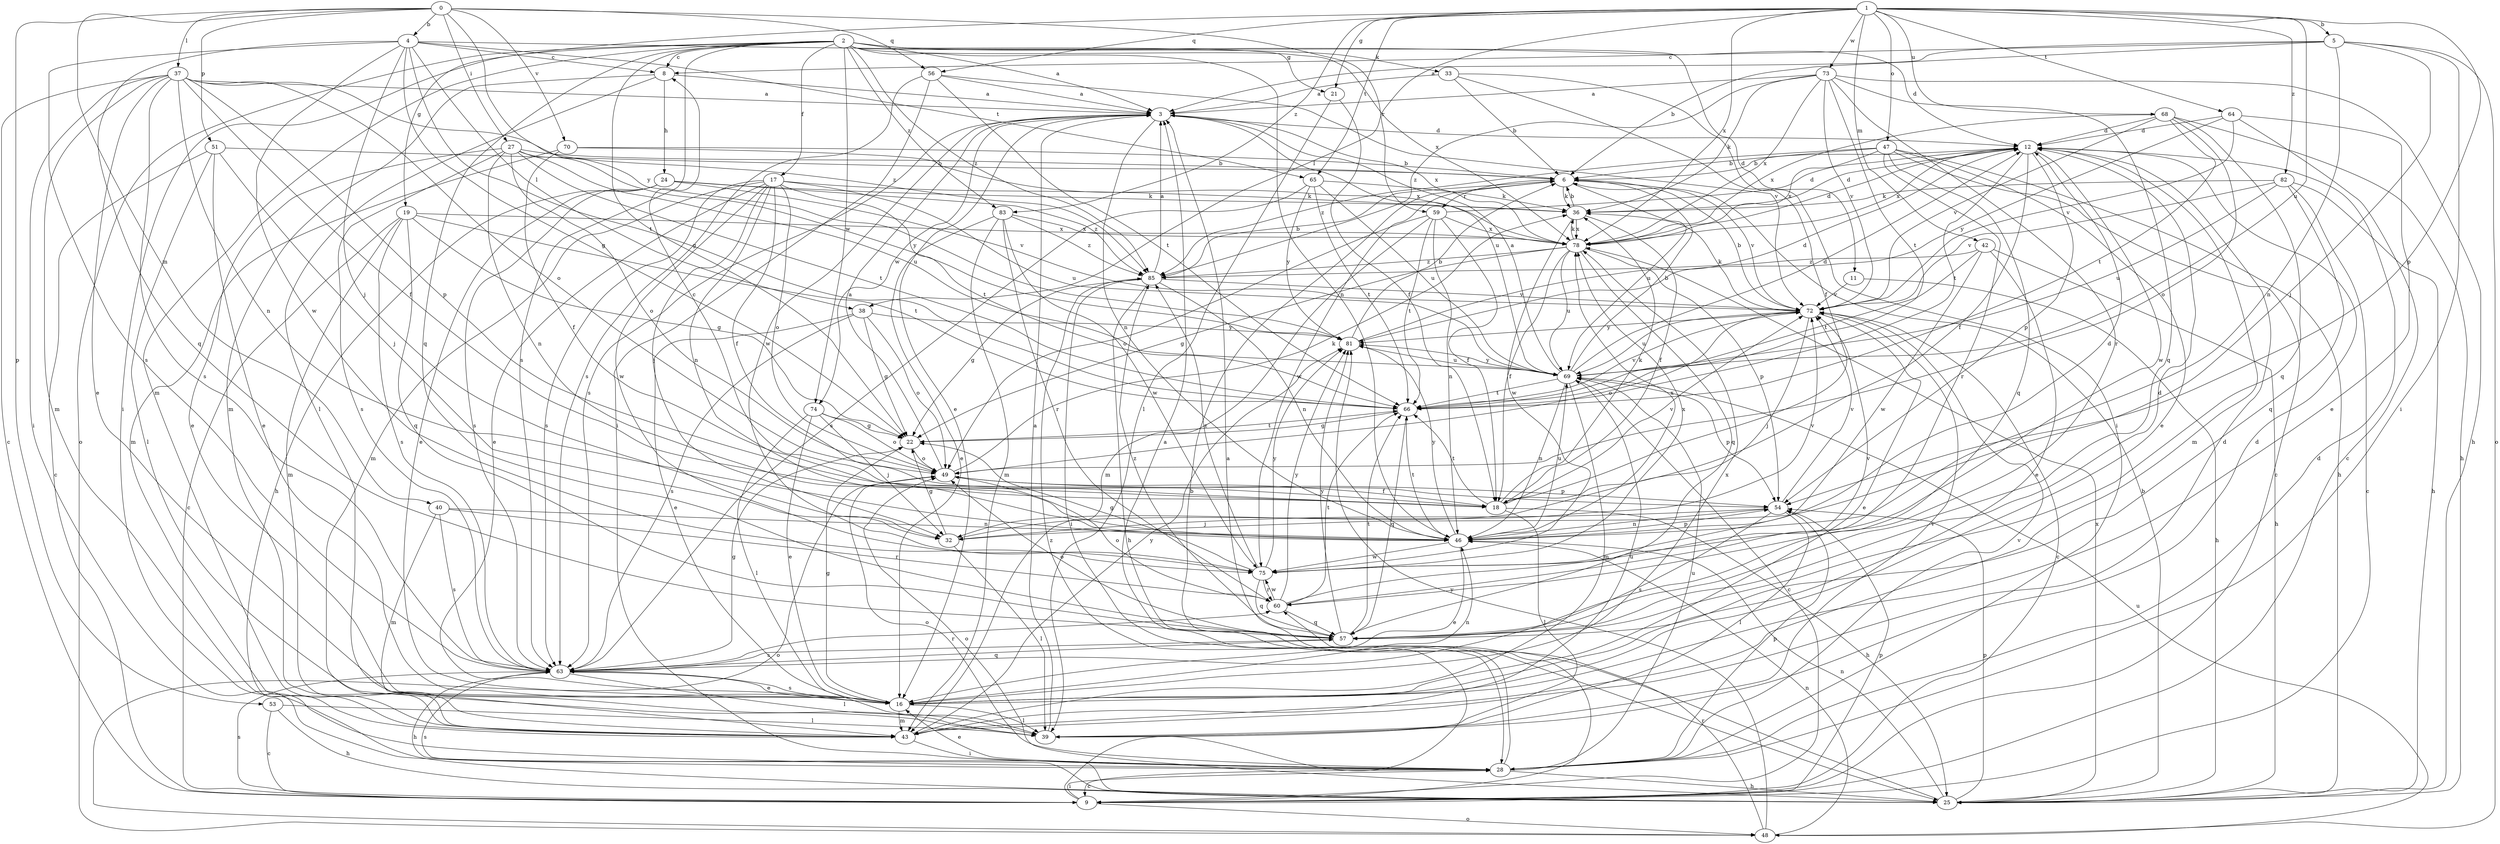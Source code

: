 strict digraph  {
0;
1;
2;
3;
4;
5;
6;
8;
9;
11;
12;
16;
17;
18;
19;
21;
22;
24;
25;
27;
28;
32;
33;
36;
37;
38;
39;
40;
42;
43;
46;
47;
48;
49;
51;
53;
54;
56;
57;
59;
60;
63;
64;
65;
66;
68;
69;
70;
72;
73;
74;
75;
78;
81;
82;
83;
85;
0 -> 4  [label=b];
0 -> 27  [label=i];
0 -> 37  [label=l];
0 -> 40  [label=m];
0 -> 51  [label=p];
0 -> 53  [label=p];
0 -> 56  [label=q];
0 -> 59  [label=r];
0 -> 70  [label=v];
0 -> 81  [label=y];
1 -> 5  [label=b];
1 -> 19  [label=g];
1 -> 21  [label=g];
1 -> 38  [label=l];
1 -> 42  [label=m];
1 -> 47  [label=o];
1 -> 54  [label=p];
1 -> 56  [label=q];
1 -> 64  [label=t];
1 -> 65  [label=t];
1 -> 68  [label=u];
1 -> 69  [label=u];
1 -> 73  [label=w];
1 -> 78  [label=x];
1 -> 82  [label=z];
1 -> 83  [label=z];
2 -> 3  [label=a];
2 -> 8  [label=c];
2 -> 11  [label=d];
2 -> 17  [label=f];
2 -> 21  [label=g];
2 -> 22  [label=g];
2 -> 28  [label=i];
2 -> 33  [label=k];
2 -> 43  [label=m];
2 -> 46  [label=n];
2 -> 48  [label=o];
2 -> 57  [label=q];
2 -> 63  [label=s];
2 -> 74  [label=w];
2 -> 78  [label=x];
2 -> 83  [label=z];
2 -> 85  [label=z];
3 -> 12  [label=d];
3 -> 16  [label=e];
3 -> 46  [label=n];
3 -> 63  [label=s];
3 -> 69  [label=u];
3 -> 74  [label=w];
3 -> 75  [label=w];
3 -> 78  [label=x];
4 -> 8  [label=c];
4 -> 12  [label=d];
4 -> 22  [label=g];
4 -> 32  [label=j];
4 -> 38  [label=l];
4 -> 57  [label=q];
4 -> 63  [label=s];
4 -> 65  [label=t];
4 -> 66  [label=t];
4 -> 75  [label=w];
5 -> 3  [label=a];
5 -> 6  [label=b];
5 -> 8  [label=c];
5 -> 28  [label=i];
5 -> 32  [label=j];
5 -> 46  [label=n];
5 -> 48  [label=o];
6 -> 36  [label=k];
6 -> 59  [label=r];
6 -> 69  [label=u];
6 -> 72  [label=v];
6 -> 75  [label=w];
8 -> 3  [label=a];
8 -> 24  [label=h];
8 -> 39  [label=l];
8 -> 43  [label=m];
9 -> 6  [label=b];
9 -> 28  [label=i];
9 -> 48  [label=o];
9 -> 54  [label=p];
9 -> 63  [label=s];
9 -> 85  [label=z];
11 -> 25  [label=h];
11 -> 72  [label=v];
12 -> 6  [label=b];
12 -> 18  [label=f];
12 -> 43  [label=m];
12 -> 54  [label=p];
12 -> 66  [label=t];
12 -> 75  [label=w];
12 -> 78  [label=x];
16 -> 22  [label=g];
16 -> 39  [label=l];
16 -> 43  [label=m];
16 -> 46  [label=n];
16 -> 63  [label=s];
16 -> 78  [label=x];
17 -> 16  [label=e];
17 -> 18  [label=f];
17 -> 32  [label=j];
17 -> 36  [label=k];
17 -> 43  [label=m];
17 -> 46  [label=n];
17 -> 49  [label=o];
17 -> 63  [label=s];
17 -> 66  [label=t];
17 -> 69  [label=u];
17 -> 75  [label=w];
18 -> 8  [label=c];
18 -> 25  [label=h];
18 -> 36  [label=k];
18 -> 39  [label=l];
18 -> 66  [label=t];
18 -> 72  [label=v];
19 -> 9  [label=c];
19 -> 22  [label=g];
19 -> 43  [label=m];
19 -> 57  [label=q];
19 -> 63  [label=s];
19 -> 66  [label=t];
19 -> 78  [label=x];
21 -> 18  [label=f];
21 -> 39  [label=l];
22 -> 49  [label=o];
22 -> 66  [label=t];
24 -> 16  [label=e];
24 -> 25  [label=h];
24 -> 36  [label=k];
24 -> 63  [label=s];
24 -> 72  [label=v];
24 -> 85  [label=z];
25 -> 3  [label=a];
25 -> 6  [label=b];
25 -> 46  [label=n];
25 -> 49  [label=o];
25 -> 54  [label=p];
25 -> 63  [label=s];
25 -> 78  [label=x];
27 -> 6  [label=b];
27 -> 16  [label=e];
27 -> 46  [label=n];
27 -> 49  [label=o];
27 -> 63  [label=s];
27 -> 66  [label=t];
27 -> 69  [label=u];
27 -> 81  [label=y];
28 -> 3  [label=a];
28 -> 9  [label=c];
28 -> 12  [label=d];
28 -> 16  [label=e];
28 -> 25  [label=h];
28 -> 49  [label=o];
28 -> 54  [label=p];
28 -> 69  [label=u];
28 -> 72  [label=v];
32 -> 22  [label=g];
32 -> 39  [label=l];
32 -> 72  [label=v];
33 -> 3  [label=a];
33 -> 6  [label=b];
33 -> 18  [label=f];
33 -> 28  [label=i];
36 -> 6  [label=b];
36 -> 12  [label=d];
36 -> 18  [label=f];
36 -> 75  [label=w];
36 -> 78  [label=x];
37 -> 3  [label=a];
37 -> 9  [label=c];
37 -> 16  [label=e];
37 -> 18  [label=f];
37 -> 28  [label=i];
37 -> 43  [label=m];
37 -> 46  [label=n];
37 -> 49  [label=o];
37 -> 54  [label=p];
37 -> 63  [label=s];
37 -> 85  [label=z];
38 -> 16  [label=e];
38 -> 22  [label=g];
38 -> 49  [label=o];
38 -> 63  [label=s];
38 -> 81  [label=y];
39 -> 3  [label=a];
39 -> 12  [label=d];
39 -> 72  [label=v];
40 -> 43  [label=m];
40 -> 46  [label=n];
40 -> 60  [label=r];
40 -> 63  [label=s];
42 -> 16  [label=e];
42 -> 25  [label=h];
42 -> 66  [label=t];
42 -> 75  [label=w];
42 -> 85  [label=z];
43 -> 12  [label=d];
43 -> 28  [label=i];
43 -> 69  [label=u];
43 -> 81  [label=y];
46 -> 12  [label=d];
46 -> 16  [label=e];
46 -> 54  [label=p];
46 -> 66  [label=t];
46 -> 69  [label=u];
46 -> 75  [label=w];
46 -> 78  [label=x];
46 -> 81  [label=y];
47 -> 6  [label=b];
47 -> 9  [label=c];
47 -> 16  [label=e];
47 -> 25  [label=h];
47 -> 57  [label=q];
47 -> 60  [label=r];
47 -> 78  [label=x];
47 -> 85  [label=z];
48 -> 46  [label=n];
48 -> 49  [label=o];
48 -> 60  [label=r];
48 -> 69  [label=u];
48 -> 81  [label=y];
49 -> 3  [label=a];
49 -> 18  [label=f];
49 -> 36  [label=k];
49 -> 54  [label=p];
51 -> 6  [label=b];
51 -> 9  [label=c];
51 -> 16  [label=e];
51 -> 32  [label=j];
51 -> 39  [label=l];
53 -> 9  [label=c];
53 -> 25  [label=h];
53 -> 39  [label=l];
54 -> 32  [label=j];
54 -> 39  [label=l];
54 -> 46  [label=n];
54 -> 63  [label=s];
54 -> 72  [label=v];
56 -> 3  [label=a];
56 -> 28  [label=i];
56 -> 63  [label=s];
56 -> 66  [label=t];
56 -> 72  [label=v];
57 -> 12  [label=d];
57 -> 49  [label=o];
57 -> 63  [label=s];
57 -> 66  [label=t];
57 -> 81  [label=y];
57 -> 85  [label=z];
59 -> 12  [label=d];
59 -> 18  [label=f];
59 -> 43  [label=m];
59 -> 46  [label=n];
59 -> 49  [label=o];
59 -> 66  [label=t];
59 -> 78  [label=x];
60 -> 49  [label=o];
60 -> 57  [label=q];
60 -> 66  [label=t];
60 -> 72  [label=v];
60 -> 75  [label=w];
60 -> 81  [label=y];
63 -> 16  [label=e];
63 -> 22  [label=g];
63 -> 25  [label=h];
63 -> 39  [label=l];
63 -> 57  [label=q];
63 -> 60  [label=r];
64 -> 9  [label=c];
64 -> 12  [label=d];
64 -> 16  [label=e];
64 -> 72  [label=v];
64 -> 81  [label=y];
65 -> 36  [label=k];
65 -> 63  [label=s];
65 -> 66  [label=t];
65 -> 69  [label=u];
65 -> 81  [label=y];
66 -> 22  [label=g];
66 -> 57  [label=q];
66 -> 72  [label=v];
68 -> 12  [label=d];
68 -> 25  [label=h];
68 -> 49  [label=o];
68 -> 57  [label=q];
68 -> 66  [label=t];
68 -> 72  [label=v];
68 -> 78  [label=x];
69 -> 3  [label=a];
69 -> 6  [label=b];
69 -> 9  [label=c];
69 -> 12  [label=d];
69 -> 43  [label=m];
69 -> 46  [label=n];
69 -> 54  [label=p];
69 -> 66  [label=t];
69 -> 81  [label=y];
70 -> 6  [label=b];
70 -> 18  [label=f];
70 -> 43  [label=m];
70 -> 78  [label=x];
72 -> 6  [label=b];
72 -> 9  [label=c];
72 -> 16  [label=e];
72 -> 32  [label=j];
72 -> 36  [label=k];
72 -> 49  [label=o];
72 -> 69  [label=u];
72 -> 81  [label=y];
73 -> 3  [label=a];
73 -> 25  [label=h];
73 -> 36  [label=k];
73 -> 57  [label=q];
73 -> 60  [label=r];
73 -> 66  [label=t];
73 -> 72  [label=v];
73 -> 78  [label=x];
73 -> 85  [label=z];
74 -> 16  [label=e];
74 -> 22  [label=g];
74 -> 32  [label=j];
74 -> 39  [label=l];
74 -> 49  [label=o];
75 -> 22  [label=g];
75 -> 57  [label=q];
75 -> 60  [label=r];
75 -> 78  [label=x];
75 -> 81  [label=y];
75 -> 85  [label=z];
78 -> 12  [label=d];
78 -> 18  [label=f];
78 -> 22  [label=g];
78 -> 36  [label=k];
78 -> 54  [label=p];
78 -> 57  [label=q];
78 -> 69  [label=u];
78 -> 85  [label=z];
81 -> 6  [label=b];
81 -> 12  [label=d];
81 -> 69  [label=u];
82 -> 9  [label=c];
82 -> 25  [label=h];
82 -> 36  [label=k];
82 -> 57  [label=q];
82 -> 69  [label=u];
82 -> 72  [label=v];
83 -> 16  [label=e];
83 -> 43  [label=m];
83 -> 60  [label=r];
83 -> 75  [label=w];
83 -> 78  [label=x];
83 -> 85  [label=z];
85 -> 3  [label=a];
85 -> 6  [label=b];
85 -> 22  [label=g];
85 -> 25  [label=h];
85 -> 28  [label=i];
85 -> 46  [label=n];
85 -> 72  [label=v];
}
